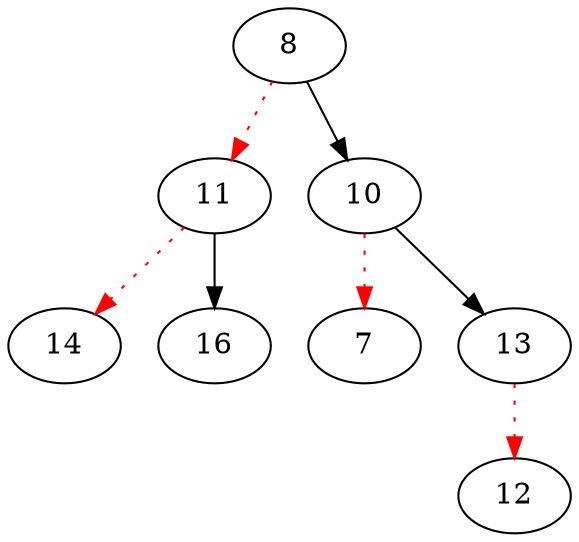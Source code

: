 digraph g{
8 -> 11 [color = red, style=dotted];
11 -> 14 [color = red, style=dotted];
11 -> 16 ;
8 -> 10 ;
10 -> 7 [color = red, style=dotted];
10 -> 13 ;
13 -> 12 [color = red, style=dotted];
}
